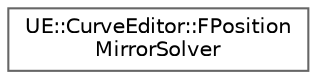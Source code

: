 digraph "Graphical Class Hierarchy"
{
 // INTERACTIVE_SVG=YES
 // LATEX_PDF_SIZE
  bgcolor="transparent";
  edge [fontname=Helvetica,fontsize=10,labelfontname=Helvetica,labelfontsize=10];
  node [fontname=Helvetica,fontsize=10,shape=box,height=0.2,width=0.4];
  rankdir="LR";
  Node0 [id="Node000000",label="UE::CurveEditor::FPosition\lMirrorSolver",height=0.2,width=0.4,color="grey40", fillcolor="white", style="filled",URL="$d0/d82/classUE_1_1CurveEditor_1_1FPositionMirrorSolver.html",tooltip="This class facilitates the movement of a dragged edge and recalculates the key heights for all specif..."];
}
